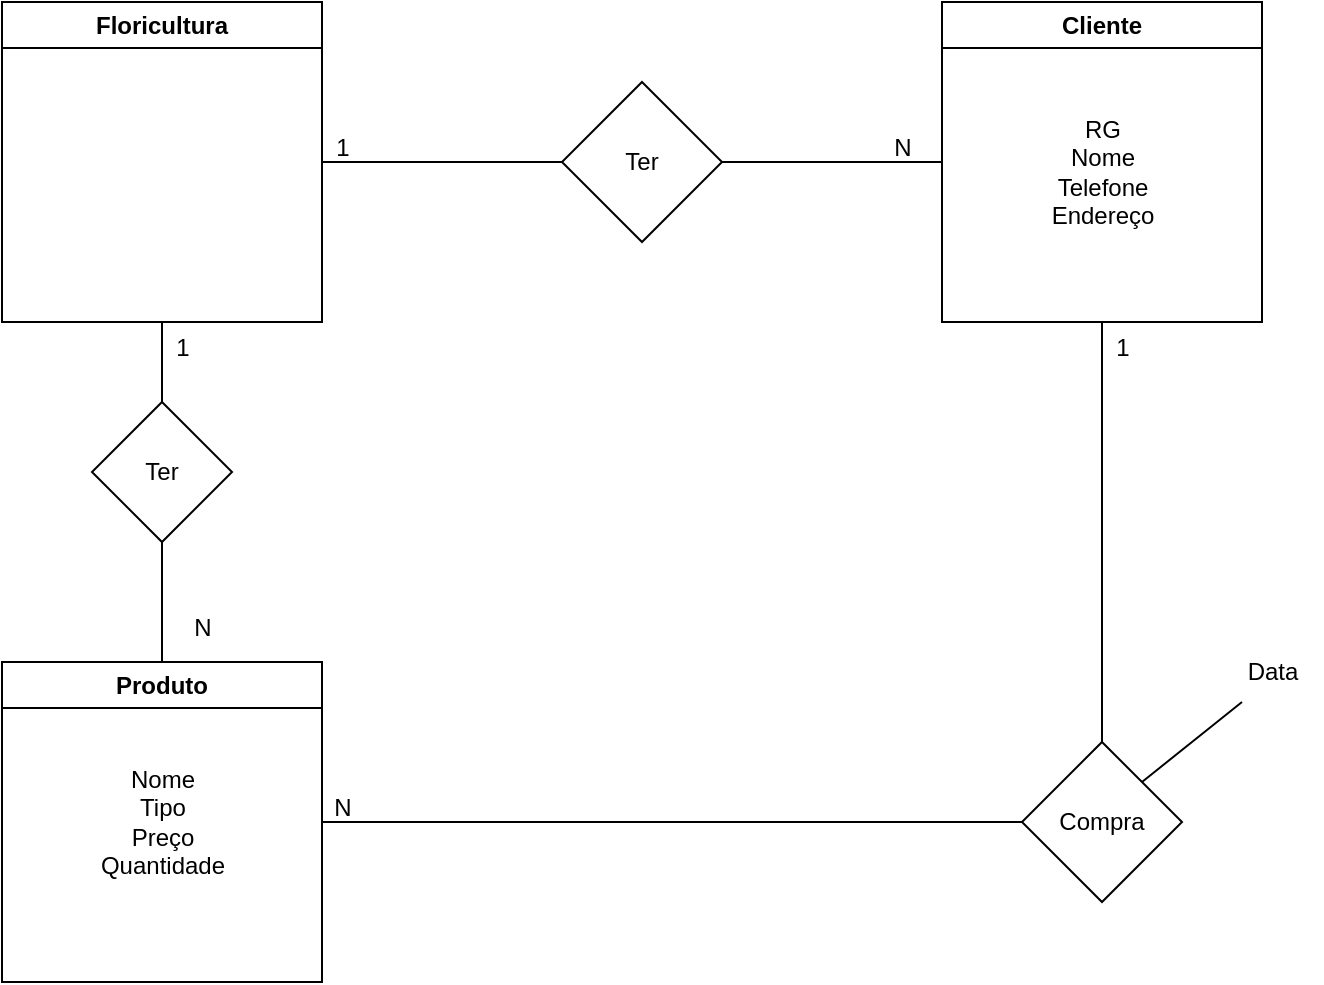 <mxfile version="21.6.9" type="github">
  <diagram name="Página-1" id="Dov8Kka9WfZ0M7vMkqQS">
    <mxGraphModel dx="1434" dy="722" grid="1" gridSize="10" guides="1" tooltips="1" connect="1" arrows="1" fold="1" page="1" pageScale="1" pageWidth="827" pageHeight="1169" math="0" shadow="0">
      <root>
        <mxCell id="0" />
        <mxCell id="1" parent="0" />
        <mxCell id="f8mZ4YBtqhRP99mtQS2d-3" value="Cliente" style="swimlane;whiteSpace=wrap;html=1;" vertex="1" parent="1">
          <mxGeometry x="550" y="80" width="160" height="160" as="geometry" />
        </mxCell>
        <mxCell id="f8mZ4YBtqhRP99mtQS2d-16" value="&lt;div&gt;RG&lt;/div&gt;&lt;div&gt;Nome&lt;/div&gt;&lt;div&gt;Telefone&lt;/div&gt;&lt;div&gt;Endereço&lt;br&gt;&lt;/div&gt;" style="text;html=1;align=center;verticalAlign=middle;resizable=0;points=[];autosize=1;strokeColor=none;fillColor=none;" vertex="1" parent="f8mZ4YBtqhRP99mtQS2d-3">
          <mxGeometry x="40" y="50" width="80" height="70" as="geometry" />
        </mxCell>
        <mxCell id="f8mZ4YBtqhRP99mtQS2d-4" value="Produto" style="swimlane;whiteSpace=wrap;html=1;" vertex="1" parent="1">
          <mxGeometry x="80" y="410" width="160" height="160" as="geometry" />
        </mxCell>
        <mxCell id="f8mZ4YBtqhRP99mtQS2d-22" value="&lt;div&gt;Nome&lt;/div&gt;&lt;div&gt;Tipo&lt;/div&gt;&lt;div&gt;Preço&lt;/div&gt;&lt;div&gt;Quantidade&lt;br&gt;&lt;/div&gt;" style="text;html=1;align=center;verticalAlign=middle;resizable=0;points=[];autosize=1;strokeColor=none;fillColor=none;" vertex="1" parent="f8mZ4YBtqhRP99mtQS2d-4">
          <mxGeometry x="35" y="45" width="90" height="70" as="geometry" />
        </mxCell>
        <mxCell id="f8mZ4YBtqhRP99mtQS2d-5" value="Floricultura" style="swimlane;whiteSpace=wrap;html=1;" vertex="1" parent="1">
          <mxGeometry x="80" y="80" width="160" height="160" as="geometry" />
        </mxCell>
        <mxCell id="f8mZ4YBtqhRP99mtQS2d-6" value="Compra" style="rhombus;whiteSpace=wrap;html=1;" vertex="1" parent="1">
          <mxGeometry x="590" y="450" width="80" height="80" as="geometry" />
        </mxCell>
        <mxCell id="f8mZ4YBtqhRP99mtQS2d-7" value="Ter" style="rhombus;whiteSpace=wrap;html=1;" vertex="1" parent="1">
          <mxGeometry x="125" y="280" width="70" height="70" as="geometry" />
        </mxCell>
        <mxCell id="f8mZ4YBtqhRP99mtQS2d-8" value="Ter" style="rhombus;whiteSpace=wrap;html=1;" vertex="1" parent="1">
          <mxGeometry x="360" y="120" width="80" height="80" as="geometry" />
        </mxCell>
        <mxCell id="f8mZ4YBtqhRP99mtQS2d-10" value="" style="endArrow=none;html=1;rounded=0;exitX=0.5;exitY=1;exitDx=0;exitDy=0;entryX=0.5;entryY=0;entryDx=0;entryDy=0;" edge="1" parent="1" source="f8mZ4YBtqhRP99mtQS2d-5" target="f8mZ4YBtqhRP99mtQS2d-7">
          <mxGeometry width="50" height="50" relative="1" as="geometry">
            <mxPoint x="410" y="400" as="sourcePoint" />
            <mxPoint x="460" y="350" as="targetPoint" />
          </mxGeometry>
        </mxCell>
        <mxCell id="f8mZ4YBtqhRP99mtQS2d-11" value="" style="endArrow=none;html=1;rounded=0;entryX=1;entryY=0.5;entryDx=0;entryDy=0;" edge="1" parent="1" source="f8mZ4YBtqhRP99mtQS2d-8" target="f8mZ4YBtqhRP99mtQS2d-5">
          <mxGeometry width="50" height="50" relative="1" as="geometry">
            <mxPoint x="410" y="400" as="sourcePoint" />
            <mxPoint x="460" y="350" as="targetPoint" />
          </mxGeometry>
        </mxCell>
        <mxCell id="f8mZ4YBtqhRP99mtQS2d-12" value="" style="endArrow=none;html=1;rounded=0;entryX=0;entryY=0.5;entryDx=0;entryDy=0;exitX=1;exitY=0.5;exitDx=0;exitDy=0;" edge="1" parent="1" source="f8mZ4YBtqhRP99mtQS2d-8" target="f8mZ4YBtqhRP99mtQS2d-3">
          <mxGeometry width="50" height="50" relative="1" as="geometry">
            <mxPoint x="410" y="400" as="sourcePoint" />
            <mxPoint x="460" y="350" as="targetPoint" />
          </mxGeometry>
        </mxCell>
        <mxCell id="f8mZ4YBtqhRP99mtQS2d-13" value="" style="endArrow=none;html=1;rounded=0;exitX=0.5;exitY=0;exitDx=0;exitDy=0;entryX=0.5;entryY=1;entryDx=0;entryDy=0;" edge="1" parent="1" source="f8mZ4YBtqhRP99mtQS2d-6" target="f8mZ4YBtqhRP99mtQS2d-3">
          <mxGeometry width="50" height="50" relative="1" as="geometry">
            <mxPoint x="410" y="400" as="sourcePoint" />
            <mxPoint x="460" y="350" as="targetPoint" />
          </mxGeometry>
        </mxCell>
        <mxCell id="f8mZ4YBtqhRP99mtQS2d-14" value="" style="endArrow=none;html=1;rounded=0;exitX=0;exitY=0.5;exitDx=0;exitDy=0;entryX=1;entryY=0.5;entryDx=0;entryDy=0;" edge="1" parent="1" source="f8mZ4YBtqhRP99mtQS2d-6" target="f8mZ4YBtqhRP99mtQS2d-4">
          <mxGeometry width="50" height="50" relative="1" as="geometry">
            <mxPoint x="479" y="600" as="sourcePoint" />
            <mxPoint x="349" y="460" as="targetPoint" />
          </mxGeometry>
        </mxCell>
        <mxCell id="f8mZ4YBtqhRP99mtQS2d-15" value="" style="endArrow=none;html=1;rounded=0;exitX=0.5;exitY=1;exitDx=0;exitDy=0;" edge="1" parent="1" source="f8mZ4YBtqhRP99mtQS2d-7">
          <mxGeometry width="50" height="50" relative="1" as="geometry">
            <mxPoint x="410" y="400" as="sourcePoint" />
            <mxPoint x="160" y="410" as="targetPoint" />
          </mxGeometry>
        </mxCell>
        <mxCell id="f8mZ4YBtqhRP99mtQS2d-17" value="" style="endArrow=none;html=1;rounded=0;" edge="1" parent="1" target="f8mZ4YBtqhRP99mtQS2d-21">
          <mxGeometry width="50" height="50" relative="1" as="geometry">
            <mxPoint x="650" y="470" as="sourcePoint" />
            <mxPoint x="700" y="420" as="targetPoint" />
            <Array as="points">
              <mxPoint x="700" y="430" />
            </Array>
          </mxGeometry>
        </mxCell>
        <mxCell id="f8mZ4YBtqhRP99mtQS2d-21" value="Data" style="text;html=1;align=center;verticalAlign=middle;resizable=0;points=[];autosize=1;strokeColor=none;fillColor=none;" vertex="1" parent="1">
          <mxGeometry x="690" y="400" width="50" height="30" as="geometry" />
        </mxCell>
        <mxCell id="f8mZ4YBtqhRP99mtQS2d-23" value="1" style="text;html=1;align=center;verticalAlign=middle;resizable=0;points=[];autosize=1;strokeColor=none;fillColor=none;" vertex="1" parent="1">
          <mxGeometry x="155" y="238" width="30" height="30" as="geometry" />
        </mxCell>
        <mxCell id="f8mZ4YBtqhRP99mtQS2d-24" value="N" style="text;html=1;align=center;verticalAlign=middle;resizable=0;points=[];autosize=1;strokeColor=none;fillColor=none;" vertex="1" parent="1">
          <mxGeometry x="165" y="378" width="30" height="30" as="geometry" />
        </mxCell>
        <mxCell id="f8mZ4YBtqhRP99mtQS2d-25" value="1" style="text;html=1;align=center;verticalAlign=middle;resizable=0;points=[];autosize=1;strokeColor=none;fillColor=none;" vertex="1" parent="1">
          <mxGeometry x="235" y="138" width="30" height="30" as="geometry" />
        </mxCell>
        <mxCell id="f8mZ4YBtqhRP99mtQS2d-26" value="N" style="text;html=1;align=center;verticalAlign=middle;resizable=0;points=[];autosize=1;strokeColor=none;fillColor=none;" vertex="1" parent="1">
          <mxGeometry x="515" y="138" width="30" height="30" as="geometry" />
        </mxCell>
        <mxCell id="f8mZ4YBtqhRP99mtQS2d-27" value="1" style="text;html=1;align=center;verticalAlign=middle;resizable=0;points=[];autosize=1;strokeColor=none;fillColor=none;" vertex="1" parent="1">
          <mxGeometry x="625" y="238" width="30" height="30" as="geometry" />
        </mxCell>
        <mxCell id="f8mZ4YBtqhRP99mtQS2d-28" value="N" style="text;html=1;align=center;verticalAlign=middle;resizable=0;points=[];autosize=1;strokeColor=none;fillColor=none;" vertex="1" parent="1">
          <mxGeometry x="235" y="468" width="30" height="30" as="geometry" />
        </mxCell>
      </root>
    </mxGraphModel>
  </diagram>
</mxfile>
